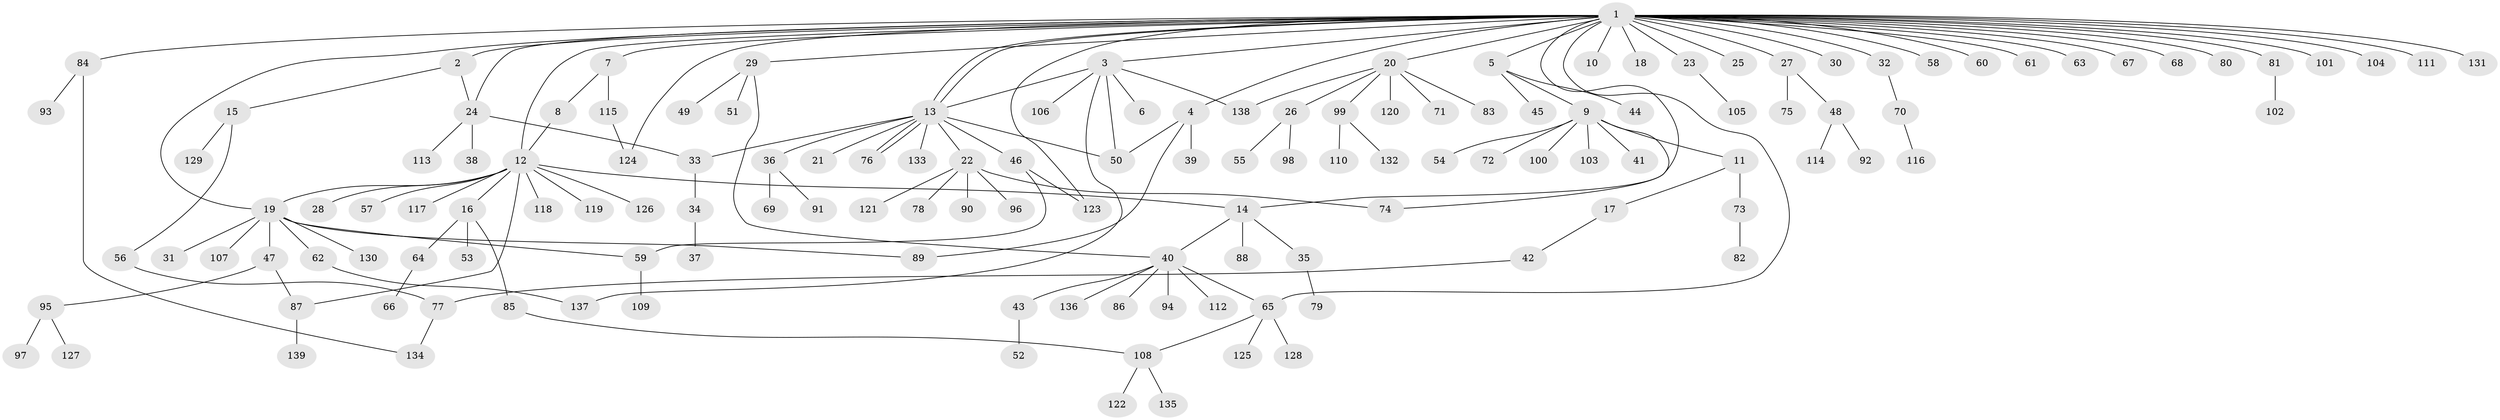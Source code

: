 // coarse degree distribution, {36: 0.009523809523809525, 3: 0.09523809523809523, 7: 0.01904761904761905, 4: 0.05714285714285714, 1: 0.6190476190476191, 11: 0.01904761904761905, 15: 0.009523809523809525, 2: 0.1523809523809524, 8: 0.009523809523809525, 6: 0.009523809523809525}
// Generated by graph-tools (version 1.1) at 2025/41/03/06/25 10:41:46]
// undirected, 139 vertices, 161 edges
graph export_dot {
graph [start="1"]
  node [color=gray90,style=filled];
  1;
  2;
  3;
  4;
  5;
  6;
  7;
  8;
  9;
  10;
  11;
  12;
  13;
  14;
  15;
  16;
  17;
  18;
  19;
  20;
  21;
  22;
  23;
  24;
  25;
  26;
  27;
  28;
  29;
  30;
  31;
  32;
  33;
  34;
  35;
  36;
  37;
  38;
  39;
  40;
  41;
  42;
  43;
  44;
  45;
  46;
  47;
  48;
  49;
  50;
  51;
  52;
  53;
  54;
  55;
  56;
  57;
  58;
  59;
  60;
  61;
  62;
  63;
  64;
  65;
  66;
  67;
  68;
  69;
  70;
  71;
  72;
  73;
  74;
  75;
  76;
  77;
  78;
  79;
  80;
  81;
  82;
  83;
  84;
  85;
  86;
  87;
  88;
  89;
  90;
  91;
  92;
  93;
  94;
  95;
  96;
  97;
  98;
  99;
  100;
  101;
  102;
  103;
  104;
  105;
  106;
  107;
  108;
  109;
  110;
  111;
  112;
  113;
  114;
  115;
  116;
  117;
  118;
  119;
  120;
  121;
  122;
  123;
  124;
  125;
  126;
  127;
  128;
  129;
  130;
  131;
  132;
  133;
  134;
  135;
  136;
  137;
  138;
  139;
  1 -- 2;
  1 -- 3;
  1 -- 4;
  1 -- 5;
  1 -- 7;
  1 -- 10;
  1 -- 12;
  1 -- 13;
  1 -- 13;
  1 -- 14;
  1 -- 18;
  1 -- 19;
  1 -- 20;
  1 -- 23;
  1 -- 24;
  1 -- 25;
  1 -- 27;
  1 -- 29;
  1 -- 30;
  1 -- 32;
  1 -- 58;
  1 -- 60;
  1 -- 61;
  1 -- 63;
  1 -- 65;
  1 -- 67;
  1 -- 68;
  1 -- 80;
  1 -- 81;
  1 -- 84;
  1 -- 101;
  1 -- 104;
  1 -- 111;
  1 -- 123;
  1 -- 124;
  1 -- 131;
  2 -- 15;
  2 -- 24;
  3 -- 6;
  3 -- 13;
  3 -- 50;
  3 -- 106;
  3 -- 137;
  3 -- 138;
  4 -- 39;
  4 -- 50;
  4 -- 89;
  5 -- 9;
  5 -- 44;
  5 -- 45;
  7 -- 8;
  7 -- 115;
  8 -- 12;
  9 -- 11;
  9 -- 41;
  9 -- 54;
  9 -- 72;
  9 -- 74;
  9 -- 100;
  9 -- 103;
  11 -- 17;
  11 -- 73;
  12 -- 14;
  12 -- 16;
  12 -- 19;
  12 -- 28;
  12 -- 57;
  12 -- 87;
  12 -- 117;
  12 -- 118;
  12 -- 119;
  12 -- 126;
  13 -- 21;
  13 -- 22;
  13 -- 33;
  13 -- 36;
  13 -- 46;
  13 -- 50;
  13 -- 76;
  13 -- 76;
  13 -- 133;
  14 -- 35;
  14 -- 40;
  14 -- 88;
  15 -- 56;
  15 -- 129;
  16 -- 53;
  16 -- 64;
  16 -- 85;
  17 -- 42;
  19 -- 31;
  19 -- 47;
  19 -- 59;
  19 -- 62;
  19 -- 89;
  19 -- 107;
  19 -- 130;
  20 -- 26;
  20 -- 71;
  20 -- 83;
  20 -- 99;
  20 -- 120;
  20 -- 138;
  22 -- 74;
  22 -- 78;
  22 -- 90;
  22 -- 96;
  22 -- 121;
  23 -- 105;
  24 -- 33;
  24 -- 38;
  24 -- 113;
  26 -- 55;
  26 -- 98;
  27 -- 48;
  27 -- 75;
  29 -- 40;
  29 -- 49;
  29 -- 51;
  32 -- 70;
  33 -- 34;
  34 -- 37;
  35 -- 79;
  36 -- 69;
  36 -- 91;
  40 -- 43;
  40 -- 65;
  40 -- 86;
  40 -- 94;
  40 -- 112;
  40 -- 136;
  42 -- 77;
  43 -- 52;
  46 -- 59;
  46 -- 123;
  47 -- 87;
  47 -- 95;
  48 -- 92;
  48 -- 114;
  56 -- 77;
  59 -- 109;
  62 -- 137;
  64 -- 66;
  65 -- 108;
  65 -- 125;
  65 -- 128;
  70 -- 116;
  73 -- 82;
  77 -- 134;
  81 -- 102;
  84 -- 93;
  84 -- 134;
  85 -- 108;
  87 -- 139;
  95 -- 97;
  95 -- 127;
  99 -- 110;
  99 -- 132;
  108 -- 122;
  108 -- 135;
  115 -- 124;
}
